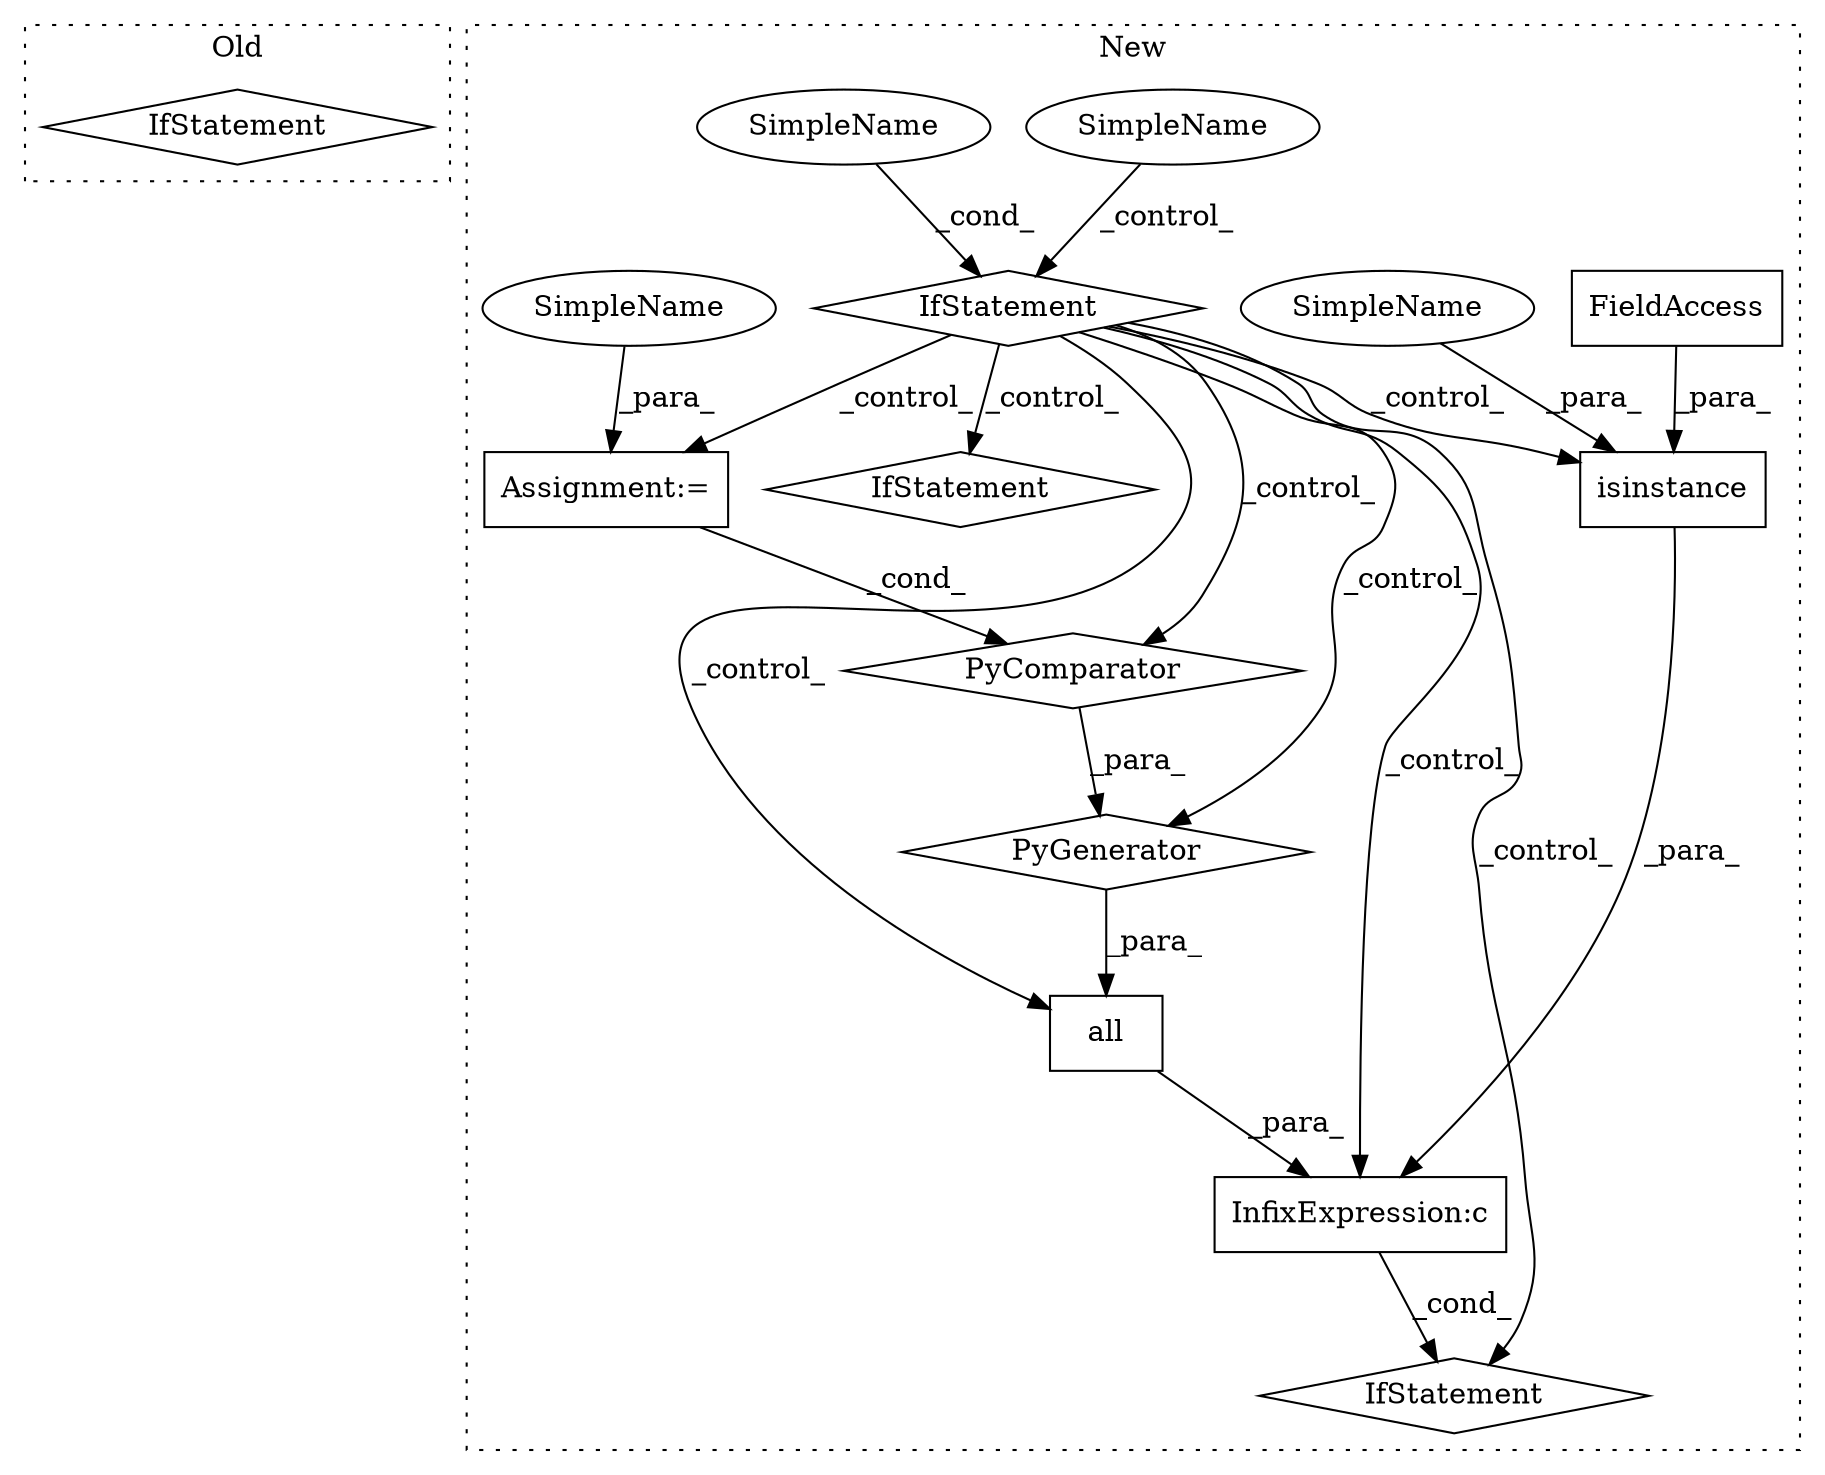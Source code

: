 digraph G {
subgraph cluster0 {
1 [label="IfStatement" a="25" s="6294,6320" l="4,2" shape="diamond"];
label = "Old";
style="dotted";
}
subgraph cluster1 {
2 [label="all" a="32" s="6386,6533" l="19,-3" shape="box"];
3 [label="IfStatement" a="25" s="6353,6530" l="4,2" shape="diamond"];
4 [label="Assignment:=" a="7" s="6503" l="24" shape="box"];
5 [label="PyComparator" a="113" s="6503" l="24" shape="diamond"];
6 [label="PyGenerator" a="107" s="6405" l="128" shape="diamond"];
7 [label="SimpleName" a="42" s="" l="" shape="ellipse"];
8 [label="IfStatement" a="25" s="6879" l="31" shape="diamond"];
9 [label="SimpleName" a="42" s="" l="" shape="ellipse"];
10 [label="IfStatement" a="25" s="6308,6339" l="4,2" shape="diamond"];
11 [label="isinstance" a="32" s="6358,6381" l="11,1" shape="box"];
12 [label="FieldAccess" a="22" s="6376" l="5" shape="box"];
13 [label="InfixExpression:c" a="27" s="6382" l="4" shape="box"];
14 [label="SimpleName" a="42" s="6512" l="6" shape="ellipse"];
15 [label="SimpleName" a="42" s="6369" l="6" shape="ellipse"];
label = "New";
style="dotted";
}
2 -> 13 [label="_para_"];
4 -> 5 [label="_cond_"];
5 -> 6 [label="_para_"];
6 -> 2 [label="_para_"];
7 -> 10 [label="_control_"];
9 -> 10 [label="_cond_"];
10 -> 3 [label="_control_"];
10 -> 5 [label="_control_"];
10 -> 8 [label="_control_"];
10 -> 6 [label="_control_"];
10 -> 4 [label="_control_"];
10 -> 11 [label="_control_"];
10 -> 13 [label="_control_"];
10 -> 2 [label="_control_"];
11 -> 13 [label="_para_"];
12 -> 11 [label="_para_"];
13 -> 3 [label="_cond_"];
14 -> 4 [label="_para_"];
15 -> 11 [label="_para_"];
}